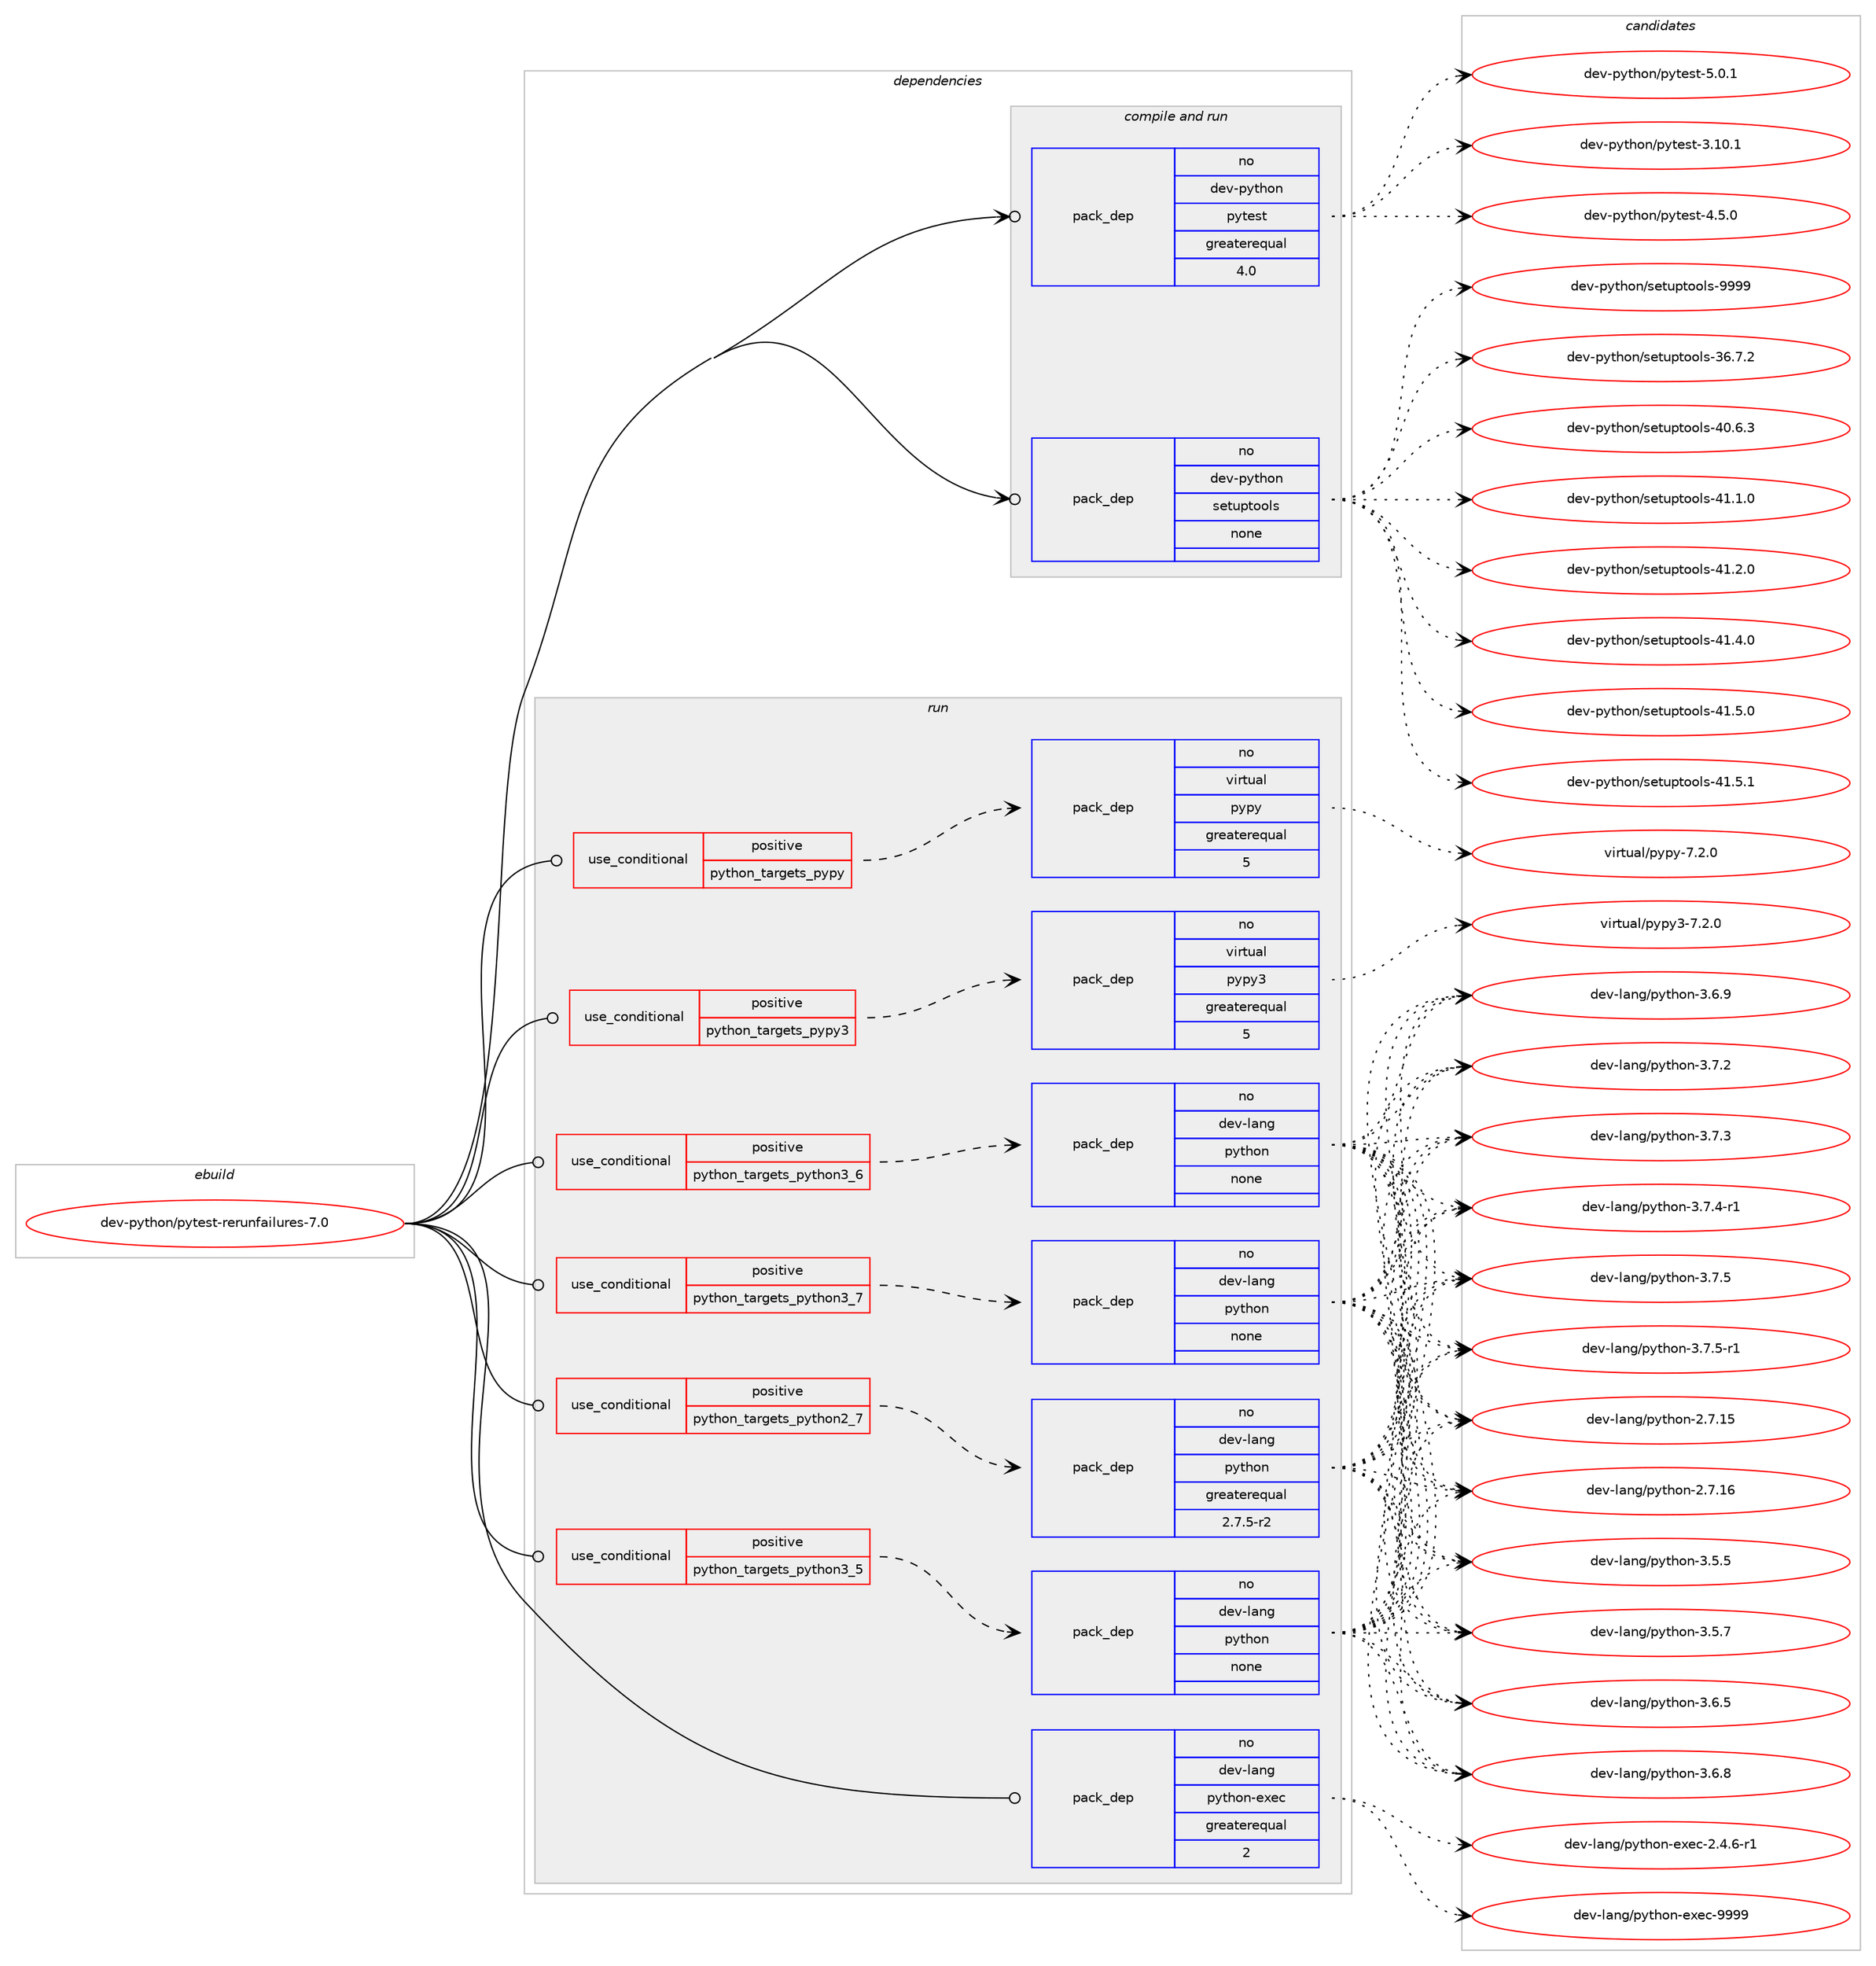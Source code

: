 digraph prolog {

# *************
# Graph options
# *************

newrank=true;
concentrate=true;
compound=true;
graph [rankdir=LR,fontname=Helvetica,fontsize=10,ranksep=1.5];#, ranksep=2.5, nodesep=0.2];
edge  [arrowhead=vee];
node  [fontname=Helvetica,fontsize=10];

# **********
# The ebuild
# **********

subgraph cluster_leftcol {
color=gray;
rank=same;
label=<<i>ebuild</i>>;
id [label="dev-python/pytest-rerunfailures-7.0", color=red, width=4, href="../dev-python/pytest-rerunfailures-7.0.svg"];
}

# ****************
# The dependencies
# ****************

subgraph cluster_midcol {
color=gray;
label=<<i>dependencies</i>>;
subgraph cluster_compile {
fillcolor="#eeeeee";
style=filled;
label=<<i>compile</i>>;
}
subgraph cluster_compileandrun {
fillcolor="#eeeeee";
style=filled;
label=<<i>compile and run</i>>;
subgraph pack470747 {
dependency629776 [label=<<TABLE BORDER="0" CELLBORDER="1" CELLSPACING="0" CELLPADDING="4" WIDTH="220"><TR><TD ROWSPAN="6" CELLPADDING="30">pack_dep</TD></TR><TR><TD WIDTH="110">no</TD></TR><TR><TD>dev-python</TD></TR><TR><TD>pytest</TD></TR><TR><TD>greaterequal</TD></TR><TR><TD>4.0</TD></TR></TABLE>>, shape=none, color=blue];
}
id:e -> dependency629776:w [weight=20,style="solid",arrowhead="odotvee"];
subgraph pack470748 {
dependency629777 [label=<<TABLE BORDER="0" CELLBORDER="1" CELLSPACING="0" CELLPADDING="4" WIDTH="220"><TR><TD ROWSPAN="6" CELLPADDING="30">pack_dep</TD></TR><TR><TD WIDTH="110">no</TD></TR><TR><TD>dev-python</TD></TR><TR><TD>setuptools</TD></TR><TR><TD>none</TD></TR><TR><TD></TD></TR></TABLE>>, shape=none, color=blue];
}
id:e -> dependency629777:w [weight=20,style="solid",arrowhead="odotvee"];
}
subgraph cluster_run {
fillcolor="#eeeeee";
style=filled;
label=<<i>run</i>>;
subgraph cond147163 {
dependency629778 [label=<<TABLE BORDER="0" CELLBORDER="1" CELLSPACING="0" CELLPADDING="4"><TR><TD ROWSPAN="3" CELLPADDING="10">use_conditional</TD></TR><TR><TD>positive</TD></TR><TR><TD>python_targets_pypy</TD></TR></TABLE>>, shape=none, color=red];
subgraph pack470749 {
dependency629779 [label=<<TABLE BORDER="0" CELLBORDER="1" CELLSPACING="0" CELLPADDING="4" WIDTH="220"><TR><TD ROWSPAN="6" CELLPADDING="30">pack_dep</TD></TR><TR><TD WIDTH="110">no</TD></TR><TR><TD>virtual</TD></TR><TR><TD>pypy</TD></TR><TR><TD>greaterequal</TD></TR><TR><TD>5</TD></TR></TABLE>>, shape=none, color=blue];
}
dependency629778:e -> dependency629779:w [weight=20,style="dashed",arrowhead="vee"];
}
id:e -> dependency629778:w [weight=20,style="solid",arrowhead="odot"];
subgraph cond147164 {
dependency629780 [label=<<TABLE BORDER="0" CELLBORDER="1" CELLSPACING="0" CELLPADDING="4"><TR><TD ROWSPAN="3" CELLPADDING="10">use_conditional</TD></TR><TR><TD>positive</TD></TR><TR><TD>python_targets_pypy3</TD></TR></TABLE>>, shape=none, color=red];
subgraph pack470750 {
dependency629781 [label=<<TABLE BORDER="0" CELLBORDER="1" CELLSPACING="0" CELLPADDING="4" WIDTH="220"><TR><TD ROWSPAN="6" CELLPADDING="30">pack_dep</TD></TR><TR><TD WIDTH="110">no</TD></TR><TR><TD>virtual</TD></TR><TR><TD>pypy3</TD></TR><TR><TD>greaterequal</TD></TR><TR><TD>5</TD></TR></TABLE>>, shape=none, color=blue];
}
dependency629780:e -> dependency629781:w [weight=20,style="dashed",arrowhead="vee"];
}
id:e -> dependency629780:w [weight=20,style="solid",arrowhead="odot"];
subgraph cond147165 {
dependency629782 [label=<<TABLE BORDER="0" CELLBORDER="1" CELLSPACING="0" CELLPADDING="4"><TR><TD ROWSPAN="3" CELLPADDING="10">use_conditional</TD></TR><TR><TD>positive</TD></TR><TR><TD>python_targets_python2_7</TD></TR></TABLE>>, shape=none, color=red];
subgraph pack470751 {
dependency629783 [label=<<TABLE BORDER="0" CELLBORDER="1" CELLSPACING="0" CELLPADDING="4" WIDTH="220"><TR><TD ROWSPAN="6" CELLPADDING="30">pack_dep</TD></TR><TR><TD WIDTH="110">no</TD></TR><TR><TD>dev-lang</TD></TR><TR><TD>python</TD></TR><TR><TD>greaterequal</TD></TR><TR><TD>2.7.5-r2</TD></TR></TABLE>>, shape=none, color=blue];
}
dependency629782:e -> dependency629783:w [weight=20,style="dashed",arrowhead="vee"];
}
id:e -> dependency629782:w [weight=20,style="solid",arrowhead="odot"];
subgraph cond147166 {
dependency629784 [label=<<TABLE BORDER="0" CELLBORDER="1" CELLSPACING="0" CELLPADDING="4"><TR><TD ROWSPAN="3" CELLPADDING="10">use_conditional</TD></TR><TR><TD>positive</TD></TR><TR><TD>python_targets_python3_5</TD></TR></TABLE>>, shape=none, color=red];
subgraph pack470752 {
dependency629785 [label=<<TABLE BORDER="0" CELLBORDER="1" CELLSPACING="0" CELLPADDING="4" WIDTH="220"><TR><TD ROWSPAN="6" CELLPADDING="30">pack_dep</TD></TR><TR><TD WIDTH="110">no</TD></TR><TR><TD>dev-lang</TD></TR><TR><TD>python</TD></TR><TR><TD>none</TD></TR><TR><TD></TD></TR></TABLE>>, shape=none, color=blue];
}
dependency629784:e -> dependency629785:w [weight=20,style="dashed",arrowhead="vee"];
}
id:e -> dependency629784:w [weight=20,style="solid",arrowhead="odot"];
subgraph cond147167 {
dependency629786 [label=<<TABLE BORDER="0" CELLBORDER="1" CELLSPACING="0" CELLPADDING="4"><TR><TD ROWSPAN="3" CELLPADDING="10">use_conditional</TD></TR><TR><TD>positive</TD></TR><TR><TD>python_targets_python3_6</TD></TR></TABLE>>, shape=none, color=red];
subgraph pack470753 {
dependency629787 [label=<<TABLE BORDER="0" CELLBORDER="1" CELLSPACING="0" CELLPADDING="4" WIDTH="220"><TR><TD ROWSPAN="6" CELLPADDING="30">pack_dep</TD></TR><TR><TD WIDTH="110">no</TD></TR><TR><TD>dev-lang</TD></TR><TR><TD>python</TD></TR><TR><TD>none</TD></TR><TR><TD></TD></TR></TABLE>>, shape=none, color=blue];
}
dependency629786:e -> dependency629787:w [weight=20,style="dashed",arrowhead="vee"];
}
id:e -> dependency629786:w [weight=20,style="solid",arrowhead="odot"];
subgraph cond147168 {
dependency629788 [label=<<TABLE BORDER="0" CELLBORDER="1" CELLSPACING="0" CELLPADDING="4"><TR><TD ROWSPAN="3" CELLPADDING="10">use_conditional</TD></TR><TR><TD>positive</TD></TR><TR><TD>python_targets_python3_7</TD></TR></TABLE>>, shape=none, color=red];
subgraph pack470754 {
dependency629789 [label=<<TABLE BORDER="0" CELLBORDER="1" CELLSPACING="0" CELLPADDING="4" WIDTH="220"><TR><TD ROWSPAN="6" CELLPADDING="30">pack_dep</TD></TR><TR><TD WIDTH="110">no</TD></TR><TR><TD>dev-lang</TD></TR><TR><TD>python</TD></TR><TR><TD>none</TD></TR><TR><TD></TD></TR></TABLE>>, shape=none, color=blue];
}
dependency629788:e -> dependency629789:w [weight=20,style="dashed",arrowhead="vee"];
}
id:e -> dependency629788:w [weight=20,style="solid",arrowhead="odot"];
subgraph pack470755 {
dependency629790 [label=<<TABLE BORDER="0" CELLBORDER="1" CELLSPACING="0" CELLPADDING="4" WIDTH="220"><TR><TD ROWSPAN="6" CELLPADDING="30">pack_dep</TD></TR><TR><TD WIDTH="110">no</TD></TR><TR><TD>dev-lang</TD></TR><TR><TD>python-exec</TD></TR><TR><TD>greaterequal</TD></TR><TR><TD>2</TD></TR></TABLE>>, shape=none, color=blue];
}
id:e -> dependency629790:w [weight=20,style="solid",arrowhead="odot"];
}
}

# **************
# The candidates
# **************

subgraph cluster_choices {
rank=same;
color=gray;
label=<<i>candidates</i>>;

subgraph choice470747 {
color=black;
nodesep=1;
choice100101118451121211161041111104711212111610111511645514649484649 [label="dev-python/pytest-3.10.1", color=red, width=4,href="../dev-python/pytest-3.10.1.svg"];
choice1001011184511212111610411111047112121116101115116455246534648 [label="dev-python/pytest-4.5.0", color=red, width=4,href="../dev-python/pytest-4.5.0.svg"];
choice1001011184511212111610411111047112121116101115116455346484649 [label="dev-python/pytest-5.0.1", color=red, width=4,href="../dev-python/pytest-5.0.1.svg"];
dependency629776:e -> choice100101118451121211161041111104711212111610111511645514649484649:w [style=dotted,weight="100"];
dependency629776:e -> choice1001011184511212111610411111047112121116101115116455246534648:w [style=dotted,weight="100"];
dependency629776:e -> choice1001011184511212111610411111047112121116101115116455346484649:w [style=dotted,weight="100"];
}
subgraph choice470748 {
color=black;
nodesep=1;
choice100101118451121211161041111104711510111611711211611111110811545515446554650 [label="dev-python/setuptools-36.7.2", color=red, width=4,href="../dev-python/setuptools-36.7.2.svg"];
choice100101118451121211161041111104711510111611711211611111110811545524846544651 [label="dev-python/setuptools-40.6.3", color=red, width=4,href="../dev-python/setuptools-40.6.3.svg"];
choice100101118451121211161041111104711510111611711211611111110811545524946494648 [label="dev-python/setuptools-41.1.0", color=red, width=4,href="../dev-python/setuptools-41.1.0.svg"];
choice100101118451121211161041111104711510111611711211611111110811545524946504648 [label="dev-python/setuptools-41.2.0", color=red, width=4,href="../dev-python/setuptools-41.2.0.svg"];
choice100101118451121211161041111104711510111611711211611111110811545524946524648 [label="dev-python/setuptools-41.4.0", color=red, width=4,href="../dev-python/setuptools-41.4.0.svg"];
choice100101118451121211161041111104711510111611711211611111110811545524946534648 [label="dev-python/setuptools-41.5.0", color=red, width=4,href="../dev-python/setuptools-41.5.0.svg"];
choice100101118451121211161041111104711510111611711211611111110811545524946534649 [label="dev-python/setuptools-41.5.1", color=red, width=4,href="../dev-python/setuptools-41.5.1.svg"];
choice10010111845112121116104111110471151011161171121161111111081154557575757 [label="dev-python/setuptools-9999", color=red, width=4,href="../dev-python/setuptools-9999.svg"];
dependency629777:e -> choice100101118451121211161041111104711510111611711211611111110811545515446554650:w [style=dotted,weight="100"];
dependency629777:e -> choice100101118451121211161041111104711510111611711211611111110811545524846544651:w [style=dotted,weight="100"];
dependency629777:e -> choice100101118451121211161041111104711510111611711211611111110811545524946494648:w [style=dotted,weight="100"];
dependency629777:e -> choice100101118451121211161041111104711510111611711211611111110811545524946504648:w [style=dotted,weight="100"];
dependency629777:e -> choice100101118451121211161041111104711510111611711211611111110811545524946524648:w [style=dotted,weight="100"];
dependency629777:e -> choice100101118451121211161041111104711510111611711211611111110811545524946534648:w [style=dotted,weight="100"];
dependency629777:e -> choice100101118451121211161041111104711510111611711211611111110811545524946534649:w [style=dotted,weight="100"];
dependency629777:e -> choice10010111845112121116104111110471151011161171121161111111081154557575757:w [style=dotted,weight="100"];
}
subgraph choice470749 {
color=black;
nodesep=1;
choice1181051141161179710847112121112121455546504648 [label="virtual/pypy-7.2.0", color=red, width=4,href="../virtual/pypy-7.2.0.svg"];
dependency629779:e -> choice1181051141161179710847112121112121455546504648:w [style=dotted,weight="100"];
}
subgraph choice470750 {
color=black;
nodesep=1;
choice118105114116117971084711212111212151455546504648 [label="virtual/pypy3-7.2.0", color=red, width=4,href="../virtual/pypy3-7.2.0.svg"];
dependency629781:e -> choice118105114116117971084711212111212151455546504648:w [style=dotted,weight="100"];
}
subgraph choice470751 {
color=black;
nodesep=1;
choice10010111845108971101034711212111610411111045504655464953 [label="dev-lang/python-2.7.15", color=red, width=4,href="../dev-lang/python-2.7.15.svg"];
choice10010111845108971101034711212111610411111045504655464954 [label="dev-lang/python-2.7.16", color=red, width=4,href="../dev-lang/python-2.7.16.svg"];
choice100101118451089711010347112121116104111110455146534653 [label="dev-lang/python-3.5.5", color=red, width=4,href="../dev-lang/python-3.5.5.svg"];
choice100101118451089711010347112121116104111110455146534655 [label="dev-lang/python-3.5.7", color=red, width=4,href="../dev-lang/python-3.5.7.svg"];
choice100101118451089711010347112121116104111110455146544653 [label="dev-lang/python-3.6.5", color=red, width=4,href="../dev-lang/python-3.6.5.svg"];
choice100101118451089711010347112121116104111110455146544656 [label="dev-lang/python-3.6.8", color=red, width=4,href="../dev-lang/python-3.6.8.svg"];
choice100101118451089711010347112121116104111110455146544657 [label="dev-lang/python-3.6.9", color=red, width=4,href="../dev-lang/python-3.6.9.svg"];
choice100101118451089711010347112121116104111110455146554650 [label="dev-lang/python-3.7.2", color=red, width=4,href="../dev-lang/python-3.7.2.svg"];
choice100101118451089711010347112121116104111110455146554651 [label="dev-lang/python-3.7.3", color=red, width=4,href="../dev-lang/python-3.7.3.svg"];
choice1001011184510897110103471121211161041111104551465546524511449 [label="dev-lang/python-3.7.4-r1", color=red, width=4,href="../dev-lang/python-3.7.4-r1.svg"];
choice100101118451089711010347112121116104111110455146554653 [label="dev-lang/python-3.7.5", color=red, width=4,href="../dev-lang/python-3.7.5.svg"];
choice1001011184510897110103471121211161041111104551465546534511449 [label="dev-lang/python-3.7.5-r1", color=red, width=4,href="../dev-lang/python-3.7.5-r1.svg"];
dependency629783:e -> choice10010111845108971101034711212111610411111045504655464953:w [style=dotted,weight="100"];
dependency629783:e -> choice10010111845108971101034711212111610411111045504655464954:w [style=dotted,weight="100"];
dependency629783:e -> choice100101118451089711010347112121116104111110455146534653:w [style=dotted,weight="100"];
dependency629783:e -> choice100101118451089711010347112121116104111110455146534655:w [style=dotted,weight="100"];
dependency629783:e -> choice100101118451089711010347112121116104111110455146544653:w [style=dotted,weight="100"];
dependency629783:e -> choice100101118451089711010347112121116104111110455146544656:w [style=dotted,weight="100"];
dependency629783:e -> choice100101118451089711010347112121116104111110455146544657:w [style=dotted,weight="100"];
dependency629783:e -> choice100101118451089711010347112121116104111110455146554650:w [style=dotted,weight="100"];
dependency629783:e -> choice100101118451089711010347112121116104111110455146554651:w [style=dotted,weight="100"];
dependency629783:e -> choice1001011184510897110103471121211161041111104551465546524511449:w [style=dotted,weight="100"];
dependency629783:e -> choice100101118451089711010347112121116104111110455146554653:w [style=dotted,weight="100"];
dependency629783:e -> choice1001011184510897110103471121211161041111104551465546534511449:w [style=dotted,weight="100"];
}
subgraph choice470752 {
color=black;
nodesep=1;
choice10010111845108971101034711212111610411111045504655464953 [label="dev-lang/python-2.7.15", color=red, width=4,href="../dev-lang/python-2.7.15.svg"];
choice10010111845108971101034711212111610411111045504655464954 [label="dev-lang/python-2.7.16", color=red, width=4,href="../dev-lang/python-2.7.16.svg"];
choice100101118451089711010347112121116104111110455146534653 [label="dev-lang/python-3.5.5", color=red, width=4,href="../dev-lang/python-3.5.5.svg"];
choice100101118451089711010347112121116104111110455146534655 [label="dev-lang/python-3.5.7", color=red, width=4,href="../dev-lang/python-3.5.7.svg"];
choice100101118451089711010347112121116104111110455146544653 [label="dev-lang/python-3.6.5", color=red, width=4,href="../dev-lang/python-3.6.5.svg"];
choice100101118451089711010347112121116104111110455146544656 [label="dev-lang/python-3.6.8", color=red, width=4,href="../dev-lang/python-3.6.8.svg"];
choice100101118451089711010347112121116104111110455146544657 [label="dev-lang/python-3.6.9", color=red, width=4,href="../dev-lang/python-3.6.9.svg"];
choice100101118451089711010347112121116104111110455146554650 [label="dev-lang/python-3.7.2", color=red, width=4,href="../dev-lang/python-3.7.2.svg"];
choice100101118451089711010347112121116104111110455146554651 [label="dev-lang/python-3.7.3", color=red, width=4,href="../dev-lang/python-3.7.3.svg"];
choice1001011184510897110103471121211161041111104551465546524511449 [label="dev-lang/python-3.7.4-r1", color=red, width=4,href="../dev-lang/python-3.7.4-r1.svg"];
choice100101118451089711010347112121116104111110455146554653 [label="dev-lang/python-3.7.5", color=red, width=4,href="../dev-lang/python-3.7.5.svg"];
choice1001011184510897110103471121211161041111104551465546534511449 [label="dev-lang/python-3.7.5-r1", color=red, width=4,href="../dev-lang/python-3.7.5-r1.svg"];
dependency629785:e -> choice10010111845108971101034711212111610411111045504655464953:w [style=dotted,weight="100"];
dependency629785:e -> choice10010111845108971101034711212111610411111045504655464954:w [style=dotted,weight="100"];
dependency629785:e -> choice100101118451089711010347112121116104111110455146534653:w [style=dotted,weight="100"];
dependency629785:e -> choice100101118451089711010347112121116104111110455146534655:w [style=dotted,weight="100"];
dependency629785:e -> choice100101118451089711010347112121116104111110455146544653:w [style=dotted,weight="100"];
dependency629785:e -> choice100101118451089711010347112121116104111110455146544656:w [style=dotted,weight="100"];
dependency629785:e -> choice100101118451089711010347112121116104111110455146544657:w [style=dotted,weight="100"];
dependency629785:e -> choice100101118451089711010347112121116104111110455146554650:w [style=dotted,weight="100"];
dependency629785:e -> choice100101118451089711010347112121116104111110455146554651:w [style=dotted,weight="100"];
dependency629785:e -> choice1001011184510897110103471121211161041111104551465546524511449:w [style=dotted,weight="100"];
dependency629785:e -> choice100101118451089711010347112121116104111110455146554653:w [style=dotted,weight="100"];
dependency629785:e -> choice1001011184510897110103471121211161041111104551465546534511449:w [style=dotted,weight="100"];
}
subgraph choice470753 {
color=black;
nodesep=1;
choice10010111845108971101034711212111610411111045504655464953 [label="dev-lang/python-2.7.15", color=red, width=4,href="../dev-lang/python-2.7.15.svg"];
choice10010111845108971101034711212111610411111045504655464954 [label="dev-lang/python-2.7.16", color=red, width=4,href="../dev-lang/python-2.7.16.svg"];
choice100101118451089711010347112121116104111110455146534653 [label="dev-lang/python-3.5.5", color=red, width=4,href="../dev-lang/python-3.5.5.svg"];
choice100101118451089711010347112121116104111110455146534655 [label="dev-lang/python-3.5.7", color=red, width=4,href="../dev-lang/python-3.5.7.svg"];
choice100101118451089711010347112121116104111110455146544653 [label="dev-lang/python-3.6.5", color=red, width=4,href="../dev-lang/python-3.6.5.svg"];
choice100101118451089711010347112121116104111110455146544656 [label="dev-lang/python-3.6.8", color=red, width=4,href="../dev-lang/python-3.6.8.svg"];
choice100101118451089711010347112121116104111110455146544657 [label="dev-lang/python-3.6.9", color=red, width=4,href="../dev-lang/python-3.6.9.svg"];
choice100101118451089711010347112121116104111110455146554650 [label="dev-lang/python-3.7.2", color=red, width=4,href="../dev-lang/python-3.7.2.svg"];
choice100101118451089711010347112121116104111110455146554651 [label="dev-lang/python-3.7.3", color=red, width=4,href="../dev-lang/python-3.7.3.svg"];
choice1001011184510897110103471121211161041111104551465546524511449 [label="dev-lang/python-3.7.4-r1", color=red, width=4,href="../dev-lang/python-3.7.4-r1.svg"];
choice100101118451089711010347112121116104111110455146554653 [label="dev-lang/python-3.7.5", color=red, width=4,href="../dev-lang/python-3.7.5.svg"];
choice1001011184510897110103471121211161041111104551465546534511449 [label="dev-lang/python-3.7.5-r1", color=red, width=4,href="../dev-lang/python-3.7.5-r1.svg"];
dependency629787:e -> choice10010111845108971101034711212111610411111045504655464953:w [style=dotted,weight="100"];
dependency629787:e -> choice10010111845108971101034711212111610411111045504655464954:w [style=dotted,weight="100"];
dependency629787:e -> choice100101118451089711010347112121116104111110455146534653:w [style=dotted,weight="100"];
dependency629787:e -> choice100101118451089711010347112121116104111110455146534655:w [style=dotted,weight="100"];
dependency629787:e -> choice100101118451089711010347112121116104111110455146544653:w [style=dotted,weight="100"];
dependency629787:e -> choice100101118451089711010347112121116104111110455146544656:w [style=dotted,weight="100"];
dependency629787:e -> choice100101118451089711010347112121116104111110455146544657:w [style=dotted,weight="100"];
dependency629787:e -> choice100101118451089711010347112121116104111110455146554650:w [style=dotted,weight="100"];
dependency629787:e -> choice100101118451089711010347112121116104111110455146554651:w [style=dotted,weight="100"];
dependency629787:e -> choice1001011184510897110103471121211161041111104551465546524511449:w [style=dotted,weight="100"];
dependency629787:e -> choice100101118451089711010347112121116104111110455146554653:w [style=dotted,weight="100"];
dependency629787:e -> choice1001011184510897110103471121211161041111104551465546534511449:w [style=dotted,weight="100"];
}
subgraph choice470754 {
color=black;
nodesep=1;
choice10010111845108971101034711212111610411111045504655464953 [label="dev-lang/python-2.7.15", color=red, width=4,href="../dev-lang/python-2.7.15.svg"];
choice10010111845108971101034711212111610411111045504655464954 [label="dev-lang/python-2.7.16", color=red, width=4,href="../dev-lang/python-2.7.16.svg"];
choice100101118451089711010347112121116104111110455146534653 [label="dev-lang/python-3.5.5", color=red, width=4,href="../dev-lang/python-3.5.5.svg"];
choice100101118451089711010347112121116104111110455146534655 [label="dev-lang/python-3.5.7", color=red, width=4,href="../dev-lang/python-3.5.7.svg"];
choice100101118451089711010347112121116104111110455146544653 [label="dev-lang/python-3.6.5", color=red, width=4,href="../dev-lang/python-3.6.5.svg"];
choice100101118451089711010347112121116104111110455146544656 [label="dev-lang/python-3.6.8", color=red, width=4,href="../dev-lang/python-3.6.8.svg"];
choice100101118451089711010347112121116104111110455146544657 [label="dev-lang/python-3.6.9", color=red, width=4,href="../dev-lang/python-3.6.9.svg"];
choice100101118451089711010347112121116104111110455146554650 [label="dev-lang/python-3.7.2", color=red, width=4,href="../dev-lang/python-3.7.2.svg"];
choice100101118451089711010347112121116104111110455146554651 [label="dev-lang/python-3.7.3", color=red, width=4,href="../dev-lang/python-3.7.3.svg"];
choice1001011184510897110103471121211161041111104551465546524511449 [label="dev-lang/python-3.7.4-r1", color=red, width=4,href="../dev-lang/python-3.7.4-r1.svg"];
choice100101118451089711010347112121116104111110455146554653 [label="dev-lang/python-3.7.5", color=red, width=4,href="../dev-lang/python-3.7.5.svg"];
choice1001011184510897110103471121211161041111104551465546534511449 [label="dev-lang/python-3.7.5-r1", color=red, width=4,href="../dev-lang/python-3.7.5-r1.svg"];
dependency629789:e -> choice10010111845108971101034711212111610411111045504655464953:w [style=dotted,weight="100"];
dependency629789:e -> choice10010111845108971101034711212111610411111045504655464954:w [style=dotted,weight="100"];
dependency629789:e -> choice100101118451089711010347112121116104111110455146534653:w [style=dotted,weight="100"];
dependency629789:e -> choice100101118451089711010347112121116104111110455146534655:w [style=dotted,weight="100"];
dependency629789:e -> choice100101118451089711010347112121116104111110455146544653:w [style=dotted,weight="100"];
dependency629789:e -> choice100101118451089711010347112121116104111110455146544656:w [style=dotted,weight="100"];
dependency629789:e -> choice100101118451089711010347112121116104111110455146544657:w [style=dotted,weight="100"];
dependency629789:e -> choice100101118451089711010347112121116104111110455146554650:w [style=dotted,weight="100"];
dependency629789:e -> choice100101118451089711010347112121116104111110455146554651:w [style=dotted,weight="100"];
dependency629789:e -> choice1001011184510897110103471121211161041111104551465546524511449:w [style=dotted,weight="100"];
dependency629789:e -> choice100101118451089711010347112121116104111110455146554653:w [style=dotted,weight="100"];
dependency629789:e -> choice1001011184510897110103471121211161041111104551465546534511449:w [style=dotted,weight="100"];
}
subgraph choice470755 {
color=black;
nodesep=1;
choice10010111845108971101034711212111610411111045101120101994550465246544511449 [label="dev-lang/python-exec-2.4.6-r1", color=red, width=4,href="../dev-lang/python-exec-2.4.6-r1.svg"];
choice10010111845108971101034711212111610411111045101120101994557575757 [label="dev-lang/python-exec-9999", color=red, width=4,href="../dev-lang/python-exec-9999.svg"];
dependency629790:e -> choice10010111845108971101034711212111610411111045101120101994550465246544511449:w [style=dotted,weight="100"];
dependency629790:e -> choice10010111845108971101034711212111610411111045101120101994557575757:w [style=dotted,weight="100"];
}
}

}
